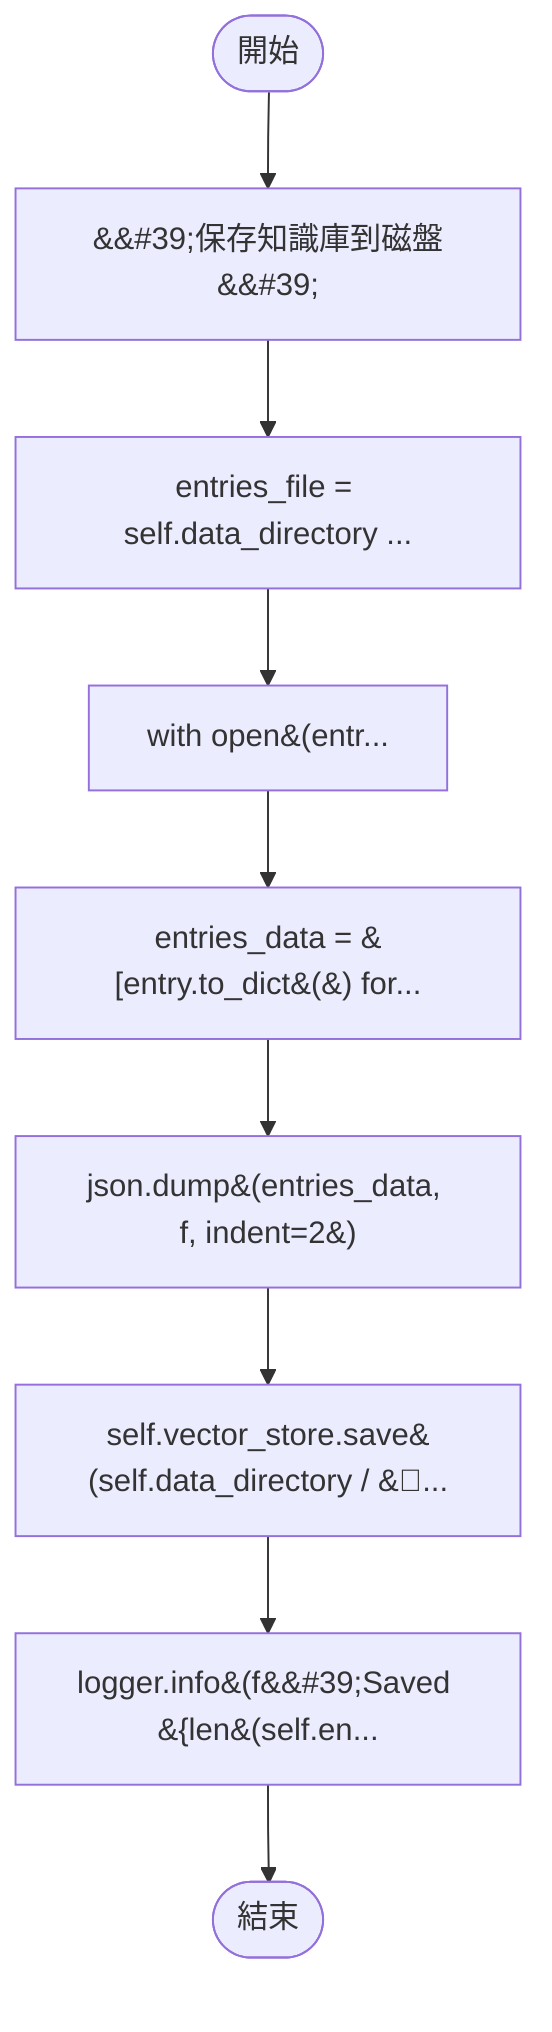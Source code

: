 flowchart TB
    n1([開始])
    n2([結束])
    n3[&amp;&#35;39;保存知識庫到磁盤&amp;&#35;39;]
    n4[entries_file = self.data_directory ...]
    n5[with open&#40;entr...]
    n6[entries_data = &#91;entry.to_dict&#40;&#41; for...]
    n7[json.dump&#40;entries_data, f, indent=2&#41;]
    n8[self.vector_store.save&#40;self.data_directory / &amp;&#3...]
    n9[logger.info&#40;f&amp;&#35;39;Saved &#123;len&#40;self.en...]
    n1 --> n3
    n3 --> n4
    n4 --> n5
    n5 --> n6
    n6 --> n7
    n7 --> n8
    n8 --> n9
    n9 --> n2